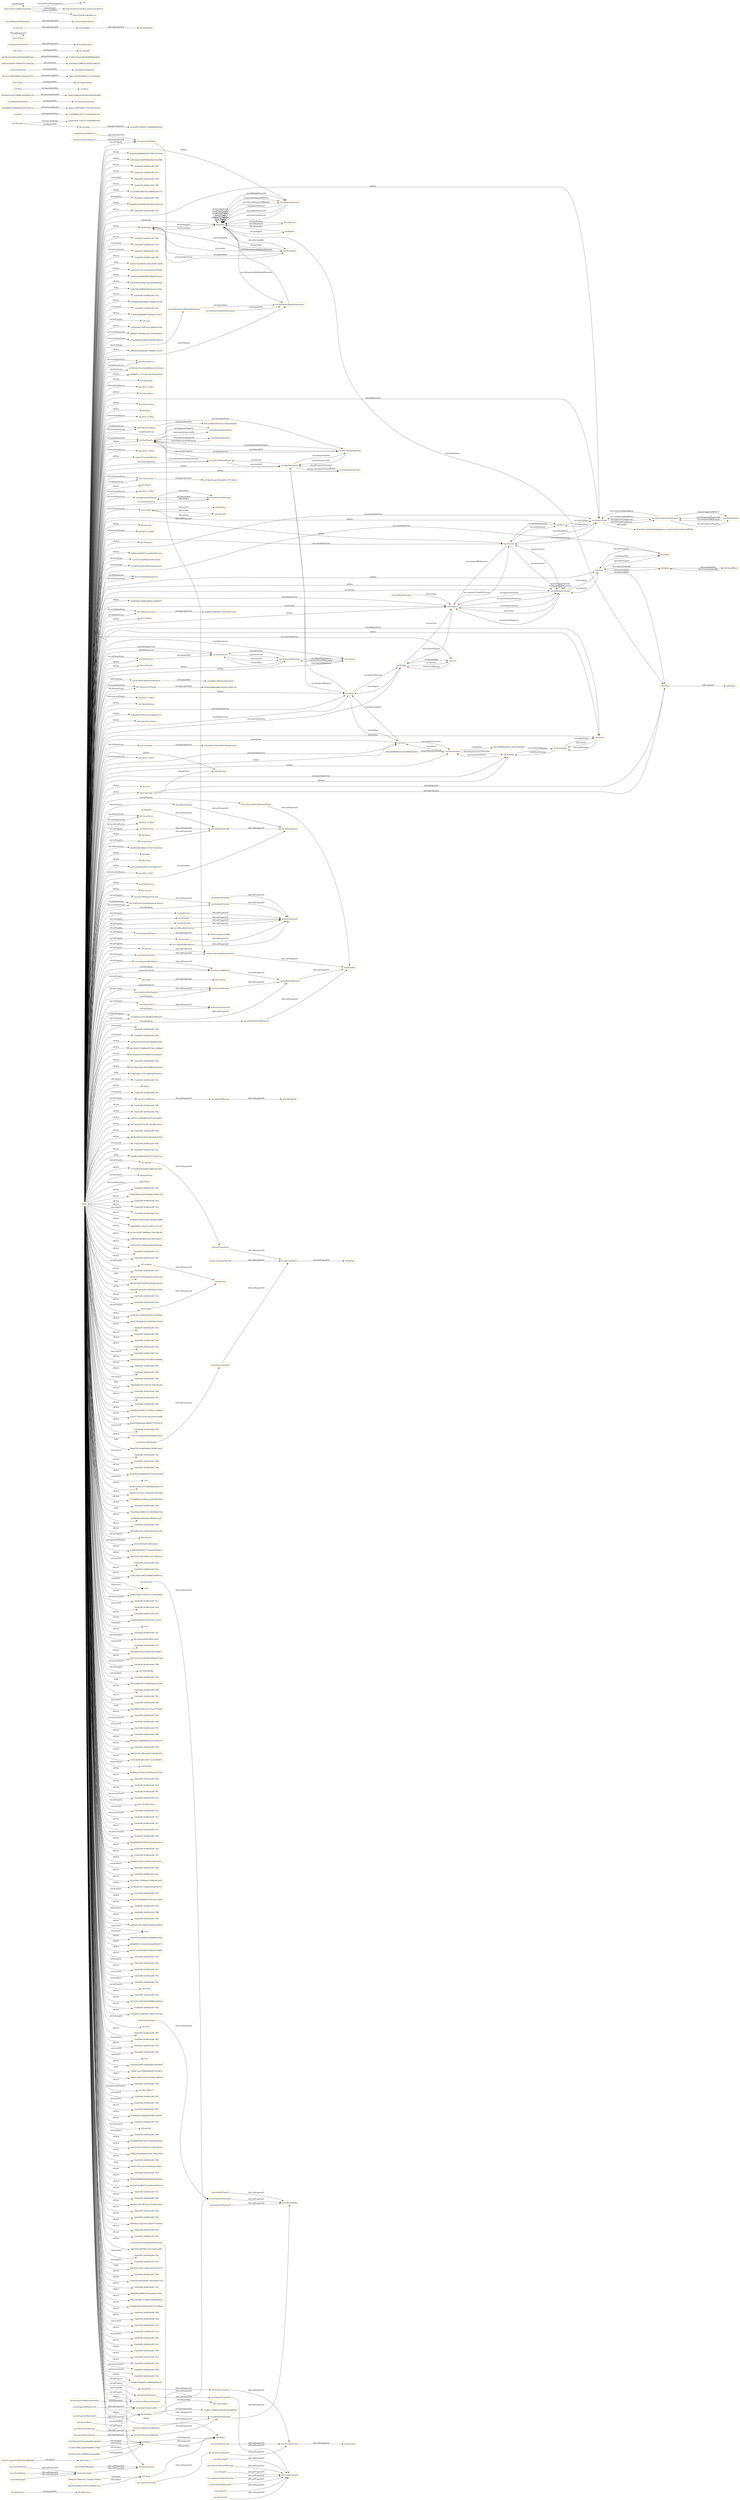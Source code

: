 digraph ar2dtool_diagram { 
rankdir=LR;
size="1501"
node [shape = rectangle, color="orange"]; "bhv:Dominance" "b06d04275005f0e3ebf71d766c804e3e" "c32b24b29ada186efa1402649c5a87e6" "ba6a428d47c7efe321418d5946fc6c91" "dul:Situation" "odrl:Action" "vae:Path" "3d865f934dc0b0e8b779f0940752545c" "e25575be9e5529cdec8ab9fb1a9edfc9" "vae:AntiSymmetricRelationStatement" "bhv:PersonalFocus" "vae:ReverseFunctionalRelationStatement" "61689681c11751c82c19ec807ad5d142" "bhv:Hedonism" "obo:NCIT_C75921" "bhv:Societal" "f35a68fbbb11db6d6a4d1401e291e12a" "bhv:Universalism" "vae:AwarenessSituation" "5ab933e4db6263544061404bc602d625" "vae:Value" "bhv:Stimulation" "odrl:Policy" "bhv:Achievement" "dul:Norm" "obo:NCIT_C75922" "vae:AlignmentSituation" "odrl:Operator" "vae:VaeProperty" "bhv:SelfTrascendence" "vae:Outcome" "vae:AsymmetricRelationStatement" "obo:NCIT_C75918" "71a885c7105b03334ba58e3e834b8330" "schema:ConceptualFrame" "vae:VaeEntity" "2df0d21bc7fb6a55e111d428e57494ed" "vae:MultiInputOutcome" "bhv:Conservation" "vae:AlignmentStatement" "bhv:Dependability" "00cc4c3746bf2568fd71e4a0262f077a" "dul:SocialObject" "bhv:Caring" "odrl:Asset" "bhv:Nature" "vae:Generalization" "obo:NCIT_C75919" "vae:Context" "vae:SymmetricRelationStatement" "vae:ActionOnState" "vae:VaeStatement" "acb5348e1c5f8ff7d220fedb3e46b74d" "bhv:Security" "obo:NCIT_C75924" "dul:Object" "b53bfed52a4541598d81cb5464d2cc24" "bhv:Tolerance" "vae:System" "06ff2fec8e066677cea4ef9ebfbd14c9" "bhv:Humility" "5827328f9fa8c6e81ec3bd7fc9680a02" "vae:FunctionalRelationStatement" "ee65b40969889e52a93549b4f60cf92d" "4860fbcc04d6fcfb2c54a018dc67c484" "odrl:Party" "vae:AntiTransitiveRelationStatement" "vae:Norm" "3ae1b00de734b5ef0081f5ba96e2ebe0" "bhv:GrowthAndAnxietyFree" "vae:User" "vae:Sequence" "2f2d85288e796f8c48dbdca35ff56d75" "vae:AgentStatement" "vae:VaeConditionedEntity" "bhv:Tradition" "dul:Event" "dul:Agent" "151a9d12ff9bc3cbe697b8885cb7fb86" "36bacac786706fd47357f554f1092342" "41579b1801ab147dcd45f127797395c5" "bhv:SelfEnhancement" "vae:Strategy" "9e4ecc0ef1f428394d1a74c4cd3b44ff" "3756942334eb5905faf5ff6db8e404fc" "vae:Agent" "bhv:Benevolence" "vae:FinalInputOutcome" "vae:VaeSituation" "bhv:Conformity" "vae:Action" "1cc46e96ffc3d3f7717295a8ebd015e5" "vae:TransitiveRelationStatement" "bhv:Resources" "dul:Collection" "f853f2a6698e06db2382a631345611fd" "vae:AwarenessStatement" "vae:IrreflexiveRelationStatement" "obo:NCIT_C75925" "vae:ValueDefinition" "bhv:OpennessToChange" "c32033c1aaa2d2010005345cd666c860" "2ef6efbf081f792a5aaaf5a6a85c327e" "vae:ActingAgent" "odrl:LogicalConstraint" "vae:ValueConcept" "vae:ValueProperty" "vae:ValueComparisonStatement" "vae:VaeStatementEntity" "vae:Criterion" "obo:NCIT_C75915" "bhv:Thought" "vae:Transition" "6494b1a9a281b19206a145c516af52fa" "vae:State" "dul:Entity" "bhv:Face" "vae:VaeConditioningEntity" "vae:VaePropertyStatement" "bhv:SocialFocus" "obo:NCIT_C75920" "odrl:Constraint" "vae:IntransitiveRelationStatement" "vae:OptimizedProperty" "dul:Theory" "dul:Region" "dul:Description" "2b16815fe0e56f8237474c5726a418cc" "bhv:Action" "vcvf:Value" "odrl:Rule" "bhv:Power" "d6288c3d4e3fb5a4c8228d3b00f7a00e" "vae:ImportanceRelation" "bhv:Personal" "86e35e432dfae33e597fa1d5f8467123" "vae:ReflexiveRelationStatement" "bb16d11cf45c32df88fd3a3ceeda69be" "2cc4cb2f5749a4221744dbd8dd363b2f" "f6512a580462f4325e32104cae844a9d" "ba247a58cd9cfc9f0c91e0784b41b571" "obo:NCIT_C75917" "vae:ArgumentStatement" "bhv:SelfDirection" "bhv:Concern" "vae:RelationStatement" "bhv:SelfProtectionAndAnxietyAvoidance" ; /*classes style*/
	"bhv:Action" -> "bhv:Thought" [ label = "owl:disjointWith" ];
	"vae:AsymmetricRelationStatement" -> "vae:SymmetricRelationStatement" [ label = "owl:disjointWith" ];
	"vae:proposesStatement" -> "dul:conceptualizes" [ label = "rdfs:subPropertyOf" ];
	"vae:previousInputOutcome" -> "dul:directlyFollows" [ label = "rdfs:subPropertyOf" ];
	"vae:nextInputOutcome" -> "dul:directlyPrecedes" [ label = "rdfs:subPropertyOf" ];
	"vae:VaeSituation" -> "vae:VaeStatement" [ label = "owl:disjointWith" ];
	"vae:hasTrace" -> "dul:isAgentInvolvedIn" [ label = "rdfs:subPropertyOf" ];
	"vae:comparisonHasInferior" -> "vae:hasSecondElement" [ label = "rdfs:subPropertyOf" ];
	"vae:Path" -> "1cc46e96ffc3d3f7717295a8ebd015e5" [ label = "owl:equivalentClass" ];
	"vae:isInputOf" -> "dul:isConstituentOf" [ label = "rdfs:subPropertyOf" ];
	"vae:isSymmetricallyRelatedElementIn" -> "vae:isRelatedElementIn" [ label = "rdfs:subPropertyOf" ];
	"dul:involvesAgent" -> "dul:hasParticipant" [ label = "rdfs:subPropertyOf" ];
	"terms:license" -> "terms:license" [ label = "rdfs:subPropertyOf" ];
	"dul:isAgentInvolvedIn" -> "dul:isParticipantIn" [ label = "rdfs:subPropertyOf" ];
	"bhv:SelfTrascendence" -> "f6512a580462f4325e32104cae844a9d" [ label = "owl:equivalentClass" ];
	"vae:describesVaeStatementEntity" -> "dul:describes" [ label = "rdfs:subPropertyOf" ];
	"dul:Event" -> "dul:Object" [ label = "owl:disjointWith" ];
	"vae:isPremiseOf" -> "dul:isConstituentOf" [ label = "rdfs:subPropertyOf" ];
	"vae:interpretationOn" -> "vae:describesVaeStatementEntity" [ label = "rdfs:subPropertyOf" ];
	"dul:Description" -> "dul:Situation" [ label = "owl:disjointWith" ];
	"odrl:Action" -> "odrl:Party" [ label = "owl:disjointWith" ];
	"vae:madeByAgent" -> "dul:involvesAgent" [ label = "rdfs:subPropertyOf" ];
	"dul:isPreconditionOf" -> "dul:directlyPrecedes" [ label = "rdfs:subPropertyOf" ];
	"vae:isOutcomeOf" -> "dul:isConstituentOf" [ label = "rdfs:subPropertyOf" ];
	"vae:isPresentInStatement" -> "dul:isDescribedBy" [ label = "rdfs:subPropertyOf" ];
	"vae:hasInput" -> "dul:hasConstituent" [ label = "rdfs:subPropertyOf" ];
	"bhv:Personal" -> "bhv:Societal" [ label = "owl:disjointWith" ];
	"bhv:Personal" -> "ba6a428d47c7efe321418d5946fc6c91" [ label = "owl:equivalentClass" ];
	"vae:hasUser" -> "vae:hasAgent" [ label = "rdfs:subPropertyOf" ];
	"vae:hasRelatedElement" -> "dul:describes" [ label = "rdfs:subPropertyOf" ];
	"vae:onState" -> "dul:hasPrecondition" [ label = "rdfs:subPropertyOf" ];
	"vae:hasActionOnState" -> "dul:hasConstituent" [ label = "rdfs:subPropertyOf" ];
	"dul:hasPrecondition" -> "dul:directlyFollows" [ label = "rdfs:subPropertyOf" ];
	"vae:hasPropertyOfSuperior" -> "vae:expressesProperty" [ label = "rdfs:subPropertyOf" ];
	"bhv:Conservation" -> "41579b1801ab147dcd45f127797395c5" [ label = "owl:equivalentClass" ];
	"bhv:Societal" -> "2cc4cb2f5749a4221744dbd8dd363b2f" [ label = "owl:equivalentClass" ];
	"vae:Transition" -> "3ae1b00de734b5ef0081f5ba96e2ebe0" [ label = "owl:equivalentClass" ];
	"vae:comparisonHasSuperior" -> "vae:hasFirstElement" [ label = "rdfs:subPropertyOf" ];
	"vae:hasOutcome" -> "dul:hasConstituent" [ label = "rdfs:subPropertyOf" ];
	"vae:isProposedByAgent" -> "dul:isConceptualizedBy" [ label = "rdfs:subPropertyOf" ];
	"bhv:Dominance" -> "bhv:Resources" [ label = "owl:disjointWith" ];
	"vae:isEntityOf" -> "vae:isPresentInStatement" [ label = "rdfs:subPropertyOf" ];
	"vae:MultiInputOutcome" -> "vae:Sequence" [ label = "rdfs:seeAlso" ];
	"vae:propertyExpressedAt" -> "vae:isPresentInStatement" [ label = "rdfs:subPropertyOf" ];
	"vae:hasState" -> "dul:isAgentInvolvedIn" [ label = "rdfs:subPropertyOf" ];
	"vae:AwarenessStatement" -> "vae:AlignmentStatement" [ label = "rdfs:seeAlso" ];
	"bhv:Caring" -> "bhv:Dependability" [ label = "owl:disjointWith" ];
	"vae:isAgentOfSystem" -> "dul:isMemberOf" [ label = "rdfs:subPropertyOf" ];
	"vae:ValueConcept" -> "http://www.ontologydesignpatterns.org/ont/values/valuecore#Value" [ label = "rdfs:seeAlso" ];
	"vae:isInputOutcomeOf" -> "dul:isConstituentOf" [ label = "rdfs:subPropertyOf" ];
	"vae:expressesProperty" -> "vae:describesVaeStatementEntity" [ label = "rdfs:subPropertyOf" ];
	"vae:hasAgent" -> "dul:hasMember" [ label = "rdfs:subPropertyOf" ];
	"vae:isFollowedByAgent" -> "dul:hasParticipant" [ label = "rdfs:subPropertyOf" ];
	"vae:hasRelationWithProperty" -> "schema:hasPerspective" [ label = "rdfs:subPropertyOf" ];
	"vae:perform" -> "dul:hasPostcondition" [ label = "rdfs:subPropertyOf" ];
	"vcvf:Value" -> "vae:Value" [ label = "owl:equivalentClass" ];
	"vae:isTraceOfSystem" -> "dul:involvesAgent" [ label = "rdfs:subPropertyOf" ];
	"vae:conditionsActionIn" -> "dul:isPreconditionOf" [ label = "rdfs:subPropertyOf" ];
	"vae:superiorInComparison" -> "vae:isFirstElementOfRelation" [ label = "rdfs:subPropertyOf" ];
	"vae:System" -> "vae:User" [ label = "owl:disjointWith" ];
	"vae:followsStrategy" -> "dul:isParticipantIn" [ label = "rdfs:subPropertyOf" ];
	"vae:hasPropertyOfInferior" -> "vae:expressesProperty" [ label = "rdfs:subPropertyOf" ];
	"vae:composedBySequence" -> "dul:hasConstituent" [ label = "rdfs:subPropertyOf" ];
	"vae:AlignmentSituation" -> "vae:AwarenessSituation" [ label = "owl:disjointWith" ];
	"https://w3id.org/def/vaeontology" -> "vae:" [ label = "vann:preferredNamespaceUri" ];
	"https://w3id.org/def/vaeontology" -> "https://creativecommons.org/licenses/by/4.0/" [ label = "terms:license" ];
	"https://w3id.org/def/vaeontology" -> "https://w3id.org/def/vaeontology" [ label = "owl:versionIRI" ];
	"https://w3id.org/def/vaeontology" -> "https://chowlk.linkeddata.es" [ label = "mod:createdWith" ];
	"vae:isActionOnStateOfStrategy" -> "dul:isConstituentOf" [ label = "rdfs:subPropertyOf" ];
	"vae:startsWithInputOutcome" -> "vae:hasInputOutcome" [ label = "rdfs:subPropertyOf" ];
	"vae:isOptimizationOfProperty" -> "dul:describes" [ label = "rdfs:subPropertyOf" ];
	"vae:propertyOptimizedAt" -> "dul:isDescribedBy" [ label = "rdfs:subPropertyOf" ];
	"bhv:Humility" -> "bhv:Universalism" [ label = "owl:disjointWith" ];
	"bhv:Humility" -> "71a885c7105b03334ba58e3e834b8330" [ label = "owl:equivalentClass" ];
	"vae:FinalInputOutcome" -> "vae:Sequence" [ label = "rdfs:seeAlso" ];
	"odrl:target" -> "odrl:relation" [ label = "rdfs:subPropertyOf" ];
	"bhv:SelfEnhancement" -> "4860fbcc04d6fcfb2c54a018dc67c484" [ label = "owl:equivalentClass" ];
	"dul:directlyPrecedes" -> "dul:precedes" [ label = "rdfs:subPropertyOf" ];
	"vae:makesAction" -> "dul:isAgentInvolvedIn" [ label = "rdfs:subPropertyOf" ];
	"vae:satisfiesProperty" -> "dul:isDescribedBy" [ label = "rdfs:subPropertyOf" ];
	"vae:hasSecondElement" -> "vae:hasRelatedElement" [ label = "rdfs:subPropertyOf" ];
	"vae:relationWith" -> "schema:perspectiveOn" [ label = "rdfs:subPropertyOf" ];
	"vae:isFirstElementOfRelation" -> "vae:isRelatedElementIn" [ label = "rdfs:subPropertyOf" ];
	"vae:measuredOnConditionedEntity" -> "dul:describes" [ label = "rdfs:subPropertyOf" ];
	"vae:Action" -> "vae:ActingAgent" [ label = "rdfs:seeAlso" ];
	"vae:hasFirstElement" -> "vae:hasRelatedElement" [ label = "rdfs:subPropertyOf" ];
	"vae:inferiorInComparison" -> "vae:isSecondElementOfRelation" [ label = "rdfs:subPropertyOf" ];
	"vae:VaeEntity" -> "vae:Context" [ label = "rdfs:seeAlso" ];
	"vae:isRelatedElementIn" -> "dul:isDescribedBy" [ label = "rdfs:subPropertyOf" ];
	"vae:isClaimOf" -> "dul:isConstituentOf" [ label = "rdfs:subPropertyOf" ];
	"vae:hasInputOutcome" -> "dul:hasConstituent" [ label = "rdfs:subPropertyOf" ];
	"vae:isPropertyOfSuperiorOf" -> "vae:propertyExpressedAt" [ label = "rdfs:subPropertyOf" ];
	"vae:isStateOfAgent" -> "dul:involvesAgent" [ label = "rdfs:subPropertyOf" ];
	"vae:Generalization" -> "vae:ImportanceRelation" [ label = "owl:disjointWith" ];
	"vae:IntransitiveRelationStatement" -> "vae:TransitiveRelationStatement" [ label = "owl:disjointWith" ];
	"vae:Context" -> "vae:VaeEntity" [ label = "rdfs:seeAlso" ];
	"NULL" -> "-10ad5e99:18c895e426f:-7fe6" [ label = "owl:unionOf" ];
	"NULL" -> "-10ad5e99:18c895e426f:-7fe0" [ label = "owl:unionOf" ];
	"NULL" -> "3e5f5ac2623195b2347fdfd0df5ea950" [ label = "rdf:first" ];
	"NULL" -> "49e7269d27434886cb7b7941c396fbe9" [ label = "rdf:first" ];
	"NULL" -> "f9126b4a0251633d380ef125d3bba9a7" [ label = "rdf:rest" ];
	"NULL" -> "-10ad5e99:18c895e426f:-7fa0" [ label = "rdf:rest" ];
	"NULL" -> "95b106eed3e9a766c89df8b3283d3cd3" [ label = "rdf:first" ];
	"NULL" -> "bhv:PersonalFocus" [ label = "owl:someValuesFrom" ];
	"NULL" -> "67a0f332f417a7ef7a8fb59a205456a4" [ label = ":head" ];
	"NULL" -> "bhv:Hedonism" [ label = "rdf:first" ];
	"NULL" -> "-10ad5e99:18c895e426f:-7fcc" [ label = "owl:unionOf" ];
	"NULL" -> "bhv:Conservation" [ label = "owl:allValuesFrom" ];
	"NULL" -> "61689681c11751c82c19ec807ad5d142" [ label = "rdf:first" ];
	"NULL" -> "rdf:nil" [ label = "rdf:rest" ];
	"NULL" -> "vae:VaeConditioningEntity" [ label = "owl:someValuesFrom" ];
	"NULL" -> "-10ad5e99:18c895e426f:-7ff0" [ label = "owl:unionOf" ];
	"NULL" -> "vae:isBasedOnCriterion" [ label = "owl:onProperty" ];
	"NULL" -> "-10ad5e99:18c895e426f:-7ffb" [ label = "rdf:rest" ];
	"NULL" -> "-10ad5e99:18c895e426f:-7f8a" [ label = "rdf:rest" ];
	"NULL" -> "vae:interpretationOn" [ label = "owl:onProperty" ];
	"NULL" -> "ad56331cca8f7dfa81bb071e613edf55" [ label = "rdf:first" ];
	"NULL" -> "d4770e2bfc857453f5c3ba3ff6c36514" [ label = "rdf:first" ];
	"NULL" -> "-10ad5e99:18c895e426f:-7fb2" [ label = "rdf:rest" ];
	"NULL" -> "a9834cb82f15120d31e9be3fe0e83053" [ label = "rdf:first" ];
	"NULL" -> "-10ad5e99:18c895e426f:-7fd6" [ label = "owl:unionOf" ];
	"NULL" -> "-10ad5e99:18c895e426f:-7fac" [ label = "rdf:rest" ];
	"NULL" -> "f14488cdad89bdd18d7f5c74afba7ecd" [ label = ":body" ];
	"NULL" -> "odrl:assignee" [ label = "owl:onProperty" ];
	"NULL" -> "3113fc8979a9384f9d1fd8f243f734b3" [ label = "rdf:first" ];
	"NULL" -> "vae:expressesProperty" [ label = "owl:onProperty" ];
	"NULL" -> "vae:VaeSituation" [ label = "owl:allValuesFrom" ];
	"NULL" -> "dul:hasSetting" [ label = "owl:onProperty" ];
	"NULL" -> "bhv:SelfTrascendence" [ label = "owl:someValuesFrom" ];
	"NULL" -> "owl:real" [ label = "owl:someValuesFrom" ];
	"NULL" -> "-10ad5e99:18c895e426f:-7fd3" [ label = "rdf:rest" ];
	"NULL" -> "50cdb539dee2bd7624dddb13466d1733" [ label = "rdf:rest" ];
	"NULL" -> "-10ad5e99:18c895e426f:-7fcd" [ label = "rdf:rest" ];
	"NULL" -> "-10ad5e99:18c895e426f:-7fc0" [ label = "rdf:rest" ];
	"NULL" -> "-10ad5e99:18c895e426f:-7fea" [ label = "owl:unionOf" ];
	"NULL" -> "293fb481033d52a348c7bdcbdce3b88b" [ label = "rdf:rest" ];
	"NULL" -> "ee6d005f6c219a05c2cdabc613e7c4fe" [ label = "rdf:first" ];
	"NULL" -> "odrl:LogicalConstraint" [ label = "rdf:first" ];
	"NULL" -> "0a74acc41f257d988b4a172b67f0cc68" [ label = "rdf:first" ];
	"NULL" -> "1e66839e58838fe66391c483126acf1c" [ label = "rdf:rest" ];
	"NULL" -> "af591dcf2917ab8bcf9a592683b03a4d" [ label = "rdf:rest" ];
	"NULL" -> "-10ad5e99:18c895e426f:-7fa3" [ label = "rdf:rest" ];
	"NULL" -> "-10ad5e99:18c895e426f:-7f9c" [ label = "rdf:rest" ];
	"NULL" -> "vae:onEntity" [ label = "owl:onProperty" ];
	"NULL" -> "-10ad5e99:18c895e426f:-7fe1" [ label = "rdf:rest" ];
	"NULL" -> "vae:VaeConditioningEntity" [ label = "owl:allValuesFrom" ];
	"NULL" -> "c4e66a54101754528ab047e1381a20ae" [ label = ":body" ];
	"NULL" -> "99fa2923a607505f655ed5a9a2381576" [ label = ":body" ];
	"NULL" -> "6eb936fd3c0cba8537da09ddcc473902" [ label = "rdf:rest" ];
	"NULL" -> "vae:comparisonHasInferior" [ label = "owl:onProperty" ];
	"NULL" -> "-10ad5e99:18c895e426f:-7fc4" [ label = "rdf:rest" ];
	"NULL" -> "ba247a58cd9cfc9f0c91e0784b41b571" [ label = "rdf:first" ];
	"NULL" -> "-10ad5e99:18c895e426f:-7fbe" [ label = "rdf:rest" ];
	"NULL" -> "vae:isUserOfSystem" [ label = "owl:onProperty" ];
	"NULL" -> "2ea0bc2bc18c83b1bf783911281b8da1" [ label = "rdf:first" ];
	"NULL" -> "ac91d3593b6e8ed2143682006a1f8a48" [ label = "rdf:first" ];
	"NULL" -> "vae:FunctionalRelationStatement" [ label = ":classPredicate" ];
	"NULL" -> "vae:ActionOnState" [ label = "rdf:first" ];
	"NULL" -> "vae:VaeStatement" [ label = "owl:someValuesFrom" ];
	"NULL" -> "vae:Criterion" [ label = "owl:allValuesFrom" ];
	"NULL" -> "-10ad5e99:18c895e426f:-7fe5" [ label = "rdf:rest" ];
	"NULL" -> "vae:SymmetricRelationStatement" [ label = ":classPredicate" ];
	"NULL" -> "-10ad5e99:18c895e426f:-7f8d" [ label = "rdf:rest" ];
	"NULL" -> "vae:hasFirstElement" [ label = "owl:onProperty" ];
	"NULL" -> "-10ad5e99:18c895e426f:-7fdf" [ label = "rdf:rest" ];
	"NULL" -> "bhv:GrowthAndAnxietyFree" [ label = "owl:someValuesFrom" ];
	"NULL" -> "vae:Strategy" [ label = "owl:someValuesFrom" ];
	"NULL" -> "obo:NCIT_C75922" [ label = "owl:annotatedSource" ];
	"NULL" -> "-10ad5e99:18c895e426f:-7fb5" [ label = "rdf:rest" ];
	"NULL" -> "-10ad5e99:18c895e426f:-7fe2" [ label = "owl:unionOf" ];
	"NULL" -> "vae:Action" [ label = "rdf:first" ];
	"NULL" -> "vae:hasOutcome" [ label = "owl:onProperty" ];
	"NULL" -> "194bf52e543a9e2e70a3885e5e08d8fa" [ label = "rdf:rest" ];
	"NULL" -> "-10ad5e99:18c895e426f:-7ff3" [ label = "rdf:rest" ];
	"NULL" -> "obo:NCIT_C75920" [ label = "owl:annotatedSource" ];
	"NULL" -> "-10ad5e99:18c895e426f:-7f84" [ label = "rdf:rest" ];
	"NULL" -> "-10ad5e99:18c895e426f:-7fbb" [ label = "owl:unionOf" ];
	"NULL" -> "749b2684fa4257156c1612b00196cfda" [ label = ":body" ];
	"NULL" -> "vae:AwarenessStatement" [ label = "owl:someValuesFrom" ];
	"NULL" -> "-10ad5e99:18c895e426f:-7fa6" [ label = "rdf:rest" ];
	"NULL" -> "-10ad5e99:18c895e426f:-7ff7" [ label = "rdf:rest" ];
	"NULL" -> "-10ad5e99:18c895e426f:-7f9f" [ label = "rdf:rest" ];
	"NULL" -> "vae:hasSecondElement" [ label = "owl:onProperty" ];
	"NULL" -> "vae:startsWithInputOutcome" [ label = "owl:onProperty" ];
	"NULL" -> "c036d9dc6eb5d637e73950e1e1d26258" [ label = "rdf:first" ];
	"NULL" -> "3d1c81737fb1523443deca093e504f8b" [ label = "rdf:rest" ];
	"NULL" -> "8622e5af8cbbafa43d86007756329219" [ label = "rdf:first" ];
	"NULL" -> "odrl:Operator" [ label = "rdf:first" ];
	"NULL" -> "-10ad5e99:18c895e426f:-7ff6" [ label = "owl:unionOf" ];
	"NULL" -> "573b772512a80d3df79f5990fa3324cd" [ label = "rdf:first" ];
	"NULL" -> "vae:Agent" [ label = "owl:someValuesFrom" ];
	"NULL" -> "vae:isStartOfSequence" [ label = "owl:onProperty" ];
	"NULL" -> "bhv:Tradition" [ label = "rdf:first" ];
	"NULL" -> "vae:hasInput" [ label = "owl:onProperty" ];
	"NULL" -> "980af7287a3c693446fee7690f07eda5" [ label = ":head" ];
	"NULL" -> "-10ad5e99:18c895e426f:-7fec" [ label = "owl:unionOf" ];
	"NULL" -> "-10ad5e99:18c895e426f:-7fb8" [ label = "rdf:rest" ];
	"NULL" -> "vae:Sequence" [ label = "owl:onClass" ];
	"NULL" -> "-10ad5e99:18c895e426f:-7fdb" [ label = "rdf:rest" ];
	"NULL" -> "2ef6efbf081f792a5aaaf5a6a85c327e" [ label = "rdf:first" ];
	"NULL" -> "ab7628eb73b490bd5457234e19c82a88" [ label = "rdf:first" ];
	"NULL" -> "vae:c" [ label = ":argument2" ];
	"NULL" -> "f920b35a264c12b734690e6c40b5a756" [ label = "rdf:first" ];
	"NULL" -> "vae:VaeConditionedEntity" [ label = "owl:someValuesFrom" ];
	"NULL" -> "56e0d57ed72221c140ede5e47691438a" [ label = "rdf:first" ];
	"NULL" -> "277b0986623514692ac2add1895d3043" [ label = "rdf:rest" ];
	"NULL" -> "-10ad5e99:18c895e426f:-7fd9" [ label = "rdf:rest" ];
	"NULL" -> "bhv:SelfEnhancement" [ label = "owl:someValuesFrom" ];
	"NULL" -> "778ed504b169f8b7317ef50308b4074b" [ label = ":body" ];
	"NULL" -> "835f9d5f6cab9fcfdbbc39fedba2eb2f" [ label = "rdf:rest" ];
	"NULL" -> "bhv:GrowthAndAnxietyFree" [ label = "owl:allValuesFrom" ];
	"NULL" -> "vae:Outcome" [ label = "owl:someValuesFrom" ];
	"NULL" -> "bhv:SelfDirection" [ label = "rdf:first" ];
	"NULL" -> "vae:hasInputOutcome" [ label = "owl:onProperty" ];
	"NULL" -> "dul:Theory" [ label = "rdf:first" ];
	"NULL" -> "-10ad5e99:18c895e426f:-7fa9" [ label = "rdf:rest" ];
	"NULL" -> "dul:Event" [ label = "rdf:first" ];
	"NULL" -> "vae:ArgumentStatement" [ label = "rdf:first" ];
	"NULL" -> "d5af32f81355e144fe8358c6353a2c92" [ label = "rdf:rest" ];
	"NULL" -> "bhv:attitude" [ label = "owl:onProperty" ];
	"NULL" -> "vae:Norm" [ label = "rdf:first" ];
	"NULL" -> "schema:perspectiveOn" [ label = "owl:onProperty" ];
	"NULL" -> "oboInOwl:hasExactSynonym" [ label = "owl:annotatedProperty" ];
	"NULL" -> "4c8892b4f634f93177a024244839abc2" [ label = "rdf:rest" ];
	"NULL" -> "af6047c6513b67ddb01fca477064ad16" [ label = "rdf:first" ];
	"NULL" -> "vae:VaeProperty" [ label = "rdf:first" ];
	"NULL" -> "-10ad5e99:18c895e426f:-7fd4" [ label = "owl:unionOf" ];
	"NULL" -> "-10ad5e99:18c895e426f:-7faa" [ label = "rdf:rest" ];
	"NULL" -> "2456cc9d0d1a902f19d66bf189fd915e" [ label = "rdf:rest" ];
	"NULL" -> "vae:hasSymmetricallyRelatedElement" [ label = "owl:onProperty" ];
	"NULL" -> "vae:AntiTransitiveRelationStatement" [ label = ":classPredicate" ];
	"NULL" -> "vae:b" [ label = ":argument2" ];
	"NULL" -> "52f8f5254dd7a3302670ccca383bb6b2" [ label = "rdf:rest" ];
	"NULL" -> "obo:NCIT_C75924" [ label = "owl:annotatedSource" ];
	"NULL" -> "-10ad5e99:18c895e426f:-7fc2" [ label = "owl:intersectionOf" ];
	"NULL" -> "-10ad5e99:18c895e426f:-7fe8" [ label = "owl:unionOf" ];
	"NULL" -> "-10ad5e99:18c895e426f:-7fcb" [ label = "rdf:rest" ];
	"NULL" -> "f5a090edf6affc6c1087f52d1e732ea1" [ label = "rdf:rest" ];
	"NULL" -> "vae:t" [ label = ":argument1" ];
	"NULL" -> "-10ad5e99:18c895e426f:-7fa1" [ label = "rdf:rest" ];
	"NULL" -> "bhv:opposingValueMotivation" [ label = "owl:onProperty" ];
	"NULL" -> "bhv:Humility" [ label = "rdf:first" ];
	"NULL" -> "-10ad5e99:18c895e426f:-7fc7" [ label = "owl:unionOf" ];
	"NULL" -> "fb3ea6d5d7a631b6380c2bf5cbbf4fc7" [ label = "rdf:rest" ];
	"NULL" -> "6307d7c9a37d109a4447842faa7b7a99" [ label = "rdf:rest" ];
	"NULL" -> "-10ad5e99:18c895e426f:-7fb6" [ label = "owl:intersectionOf" ];
	"NULL" -> "dul:isSatisfiedBy" [ label = "owl:onProperty" ];
	"NULL" -> "-10ad5e99:18c895e426f:-7f9a" [ label = "owl:members" ];
	"NULL" -> "37f5cc098d7fd11b4d665b4eaee2c906" [ label = ":body" ];
	"NULL" -> "-10ad5e99:18c895e426f:-7f98" [ label = "rdf:rest" ];
	"NULL" -> "vae:hasFirstElement" [ label = ":propertyPredicate" ];
	"NULL" -> "-10ad5e99:18c895e426f:-7fbc" [ label = "rdf:rest" ];
	"NULL" -> "-10ad5e99:18c895e426f:-7ff8" [ label = "owl:unionOf" ];
	"NULL" -> "63eefd94fcb3e83ecb1721ec0774243f" [ label = ":head" ];
	"NULL" -> "2f2d85288e796f8c48dbdca35ff56d75" [ label = "rdf:first" ];
	"NULL" -> "-10ad5e99:18c895e426f:-7f91" [ label = "rdf:rest" ];
	"NULL" -> "vae:State" [ label = "owl:onClass" ];
	"NULL" -> "-10ad5e99:18c895e426f:-7fd0" [ label = "owl:intersectionOf" ];
	"NULL" -> "-10ad5e99:18c895e426f:-7ff2" [ label = "owl:unionOf" ];
	"NULL" -> "-10ad5e99:18c895e426f:-7f8b" [ label = "rdf:rest" ];
	"NULL" -> "a605ebe23388d6d9d0aca3c4c03627e7" [ label = "rdf:first" ];
	"NULL" -> "-10ad5e99:18c895e426f:-7fdd" [ label = "rdf:rest" ];
	"NULL" -> "af662b5322c7ffeec80457e50cdbd030" [ label = "rdf:first" ];
	"NULL" -> "bhv:OpennessToChange" [ label = "owl:allValuesFrom" ];
	"NULL" -> "276212faf02a63cc292712c33ed4d47d" [ label = "rdf:rest" ];
	"NULL" -> "owl:Nothing" [ label = ":classPredicate" ];
	"NULL" -> "9ce8f3caa1674d123c3655ea4274552d" [ label = "rdf:first" ];
	"NULL" -> "-10ad5e99:18c895e426f:-7f89" [ label = "rdf:rest" ];
	"NULL" -> "-10ad5e99:18c895e426f:-7fad" [ label = "rdf:rest" ];
	"NULL" -> "vae:VaeSituation" [ label = "rdf:first" ];
	"NULL" -> "-10ad5e99:18c895e426f:-7ff1" [ label = "rdf:rest" ];
	"NULL" -> "-10ad5e99:18c895e426f:-7fca" [ label = "owl:intersectionOf" ];
	"NULL" -> "bhv:valueMotivation" [ label = "owl:onProperty" ];
	"NULL" -> "vae:relationWith" [ label = "owl:onProperty" ];
	"NULL" -> "-10ad5e99:18c895e426f:-7fdc" [ label = "owl:unionOf" ];
	"NULL" -> "-10ad5e99:18c895e426f:-7fc5" [ label = "owl:intersectionOf" ];
	"NULL" -> "-10ad5e99:18c895e426f:-7fc1" [ label = "rdf:rest" ];
	"NULL" -> "bhv:Stimulation" [ label = "rdf:first" ];
	"NULL" -> "-10ad5e99:18c895e426f:-7fce" [ label = "rdf:rest" ];
	"NULL" -> "vae:hasSecondElement" [ label = ":propertyPredicate" ];
	"NULL" -> "vae:ReverseFunctionalRelationStatement" [ label = ":classPredicate" ];
	"NULL" -> "-10ad5e99:18c895e426f:-7fbf" [ label = "owl:intersectionOf" ];
	"NULL" -> "265a066d50cb769274f716e3bac05e7a" [ label = "rdf:rest" ];
	"NULL" -> "-10ad5e99:18c895e426f:-7fa4" [ label = "rdf:rest" ];
	"NULL" -> "-10ad5e99:18c895e426f:-7ff5" [ label = "rdf:rest" ];
	"NULL" -> "8efdff64e707bc4e509f214386c32931" [ label = "rdf:first" ];
	"NULL" -> "odrl:Constraint" [ label = "rdf:first" ];
	"NULL" -> "-10ad5e99:18c895e426f:-7fab" [ label = "owl:members" ];
	"NULL" -> "vae:Action" [ label = "owl:onClass" ];
	"NULL" -> "-10ad5e99:18c895e426f:-7fef" [ label = "rdf:rest" ];
	"NULL" -> "odrl:target" [ label = "owl:onProperty" ];
	"NULL" -> "9051d76fc73d58fabcfa79db2db7a455" [ label = "rdf:rest" ];
	"NULL" -> "vae:AntiSymmetricRelationStatement" [ label = ":classPredicate" ];
	"NULL" -> "vae:Transition" [ label = "owl:allValuesFrom" ];
	"NULL" -> "e5f7ffe44e39c11b664e6ce9a67ba707" [ label = "rdf:first" ];
	"NULL" -> "-10ad5e99:18c895e426f:-7f93" [ label = "owl:members" ];
	"NULL" -> "da2b5a1935fedd0e637e915e4c13466c" [ label = "rdf:first" ];
	"NULL" -> "vae:TransitiveRelationStatement" [ label = ":classPredicate" ];
	"NULL" -> "vae:makesAction" [ label = "owl:onProperty" ];
	"NULL" -> "-10ad5e99:18c895e426f:-7f94" [ label = "rdf:rest" ];
	"NULL" -> "-10ad5e99:18c895e426f:-7f88" [ label = "owl:members" ];
	"NULL" -> "dul:Object" [ label = "owl:someValuesFrom" ];
	"NULL" -> "-10ad5e99:18c895e426f:-7f8e" [ label = "rdf:rest" ];
	"NULL" -> "vae:onState" [ label = "owl:onProperty" ];
	"NULL" -> "dul:isParticipantIn" [ label = "owl:onProperty" ];
	"NULL" -> "vae:VaeProperty" [ label = "owl:someValuesFrom" ];
	"NULL" -> "bhv:SelfProtectionAndAnxietyAvoidance" [ label = "owl:someValuesFrom" ];
	"NULL" -> "vae:Agent" [ label = "owl:allValuesFrom" ];
	"NULL" -> "ca866c91e23c748de433e93c6244fb2b" [ label = "rdf:first" ];
	"NULL" -> "vae:a" [ label = ":argument1" ];
	"NULL" -> "b0e0b7b7b23d4ddf143900f5fa318e9f" [ label = "rdf:rest" ];
	"NULL" -> "obo:NCIT_C75921" [ label = "owl:annotatedSource" ];
	"NULL" -> "489fa6f476c7ec6e9222cba639b50670" [ label = "rdf:first" ];
	"NULL" -> "0b9577cb278920850729da0d7fc0d687" [ label = "rdf:first" ];
	"NULL" -> "-10ad5e99:18c895e426f:-7fd7" [ label = "rdf:rest" ];
	"NULL" -> "-10ad5e99:18c895e426f:-7f8c" [ label = "owl:members" ];
	"NULL" -> "dul:Situation" [ label = "rdf:first" ];
	"NULL" -> "bhv:SelfEnhancement" [ label = "owl:allValuesFrom" ];
	"NULL" -> "dul:Description" [ label = "owl:someValuesFrom" ];
	"NULL" -> "-10ad5e99:18c895e426f:-7fa7" [ label = "rdf:rest" ];
	"NULL" -> "bhv:Conservation" [ label = "owl:someValuesFrom" ];
	"NULL" -> "-10ad5e99:18c895e426f:-7ff4" [ label = "owl:unionOf" ];
	"NULL" -> "bhv:PersonalFocus" [ label = "owl:allValuesFrom" ];
	"NULL" -> "-10ad5e99:18c895e426f:-7faf" [ label = "owl:members" ];
	"NULL" -> "schema:ConceptualFrame" [ label = "rdf:first" ];
	"NULL" -> "vae:Strategy" [ label = "rdf:first" ];
	"NULL" -> "vae:Outcome" [ label = "rdf:first" ];
	"NULL" -> "odrl:action" [ label = "owl:onProperty" ];
	"NULL" -> "-10ad5e99:18c895e426f:-7fc8" [ label = "rdf:rest" ];
	"NULL" -> "bd11a3de1e593cfade08498da149de4d" [ label = "rdf:rest" ];
	"NULL" -> "-10ad5e99:18c895e426f:-7feb" [ label = "rdf:rest" ];
	"NULL" -> "vae:isProposedByAgent" [ label = "owl:onProperty" ];
	"NULL" -> "e744483d75ce682f9211685c7e33706c" [ label = "rdf:first" ];
	"NULL" -> "bhv:focus" [ label = "owl:onProperty" ];
	"NULL" -> "-10ad5e99:18c895e426f:-7f97" [ label = "rdf:rest" ];
	"NULL" -> "-10ad5e99:18c895e426f:-7f85" [ label = "owl:members" ];
	"NULL" -> "-10ad5e99:18c895e426f:-7fe9" [ label = "rdf:rest" ];
	"NULL" -> "-10ad5e99:18c895e426f:-7fde" [ label = "owl:unionOf" ];
	"NULL" -> "obo:NCIT_C75918" [ label = "owl:annotatedSource" ];
	"NULL" -> "vae:MultiInputOutcome" [ label = "rdf:first" ];
	"NULL" -> "vae:r" [ label = ":argument1" ];
	"NULL" -> "ecc834495ad9b7a994ddd607e00196d7" [ label = "rdf:rest" ];
	"NULL" -> "bhv:SelfProtectionAndAnxietyAvoidance" [ label = "owl:allValuesFrom" ];
	"NULL" -> "vae:ValueDefinition" [ label = "rdf:first" ];
	"NULL" -> "718dd17aab73f9805f9bf2872f22087a" [ label = ":head" ];
	"NULL" -> "33bbe0136670ca5c0cc579455cd8f708" [ label = "rdf:first" ];
	"NULL" -> "bhv:Security" [ label = "rdf:first" ];
	"NULL" -> "vae:AgentStatement" [ label = "rdf:first" ];
	"NULL" -> "-10ad5e99:18c895e426f:-7fba" [ label = "rdf:rest" ];
	"NULL" -> "vae:propertyExpressedAt" [ label = "owl:onProperty" ];
	"NULL" -> "vae:AlignmentStatement" [ label = "owl:someValuesFrom" ];
	"NULL" -> "bhv:OpennessToChange" [ label = "owl:someValuesFrom" ];
	"NULL" -> "obo:IAO_0000115" [ label = "owl:annotatedProperty" ];
	"NULL" -> "dul:hasParticipant" [ label = "owl:onProperty" ];
	"NULL" -> "odrl:assigner" [ label = "owl:onProperty" ];
	"NULL" -> "-10ad5e99:18c895e426f:-7ffc" [ label = "owl:unionOf" ];
	"NULL" -> "-10ad5e99:18c895e426f:-7fa8" [ label = "owl:members" ];
	"NULL" -> "bhv:SocialFocus" [ label = "owl:someValuesFrom" ];
	"NULL" -> "-10ad5e99:18c895e426f:-7fb1" [ label = "rdf:rest" ];
	"NULL" -> "87329ef423ea9bbf083f79ff27da59fd" [ label = "rdf:first" ];
	"NULL" -> "-10ad5e99:18c895e426f:-7f87" [ label = "rdf:rest" ];
	"NULL" -> "dul:satisfies" [ label = "owl:onProperty" ];
	"NULL" -> "vae:VaePropertyStatement" [ label = "owl:allValuesFrom" ];
	"NULL" -> "vae:a" [ label = ":argument2" ];
	"NULL" -> "odrl:Rule" [ label = "rdf:first" ];
	"NULL" -> "-10ad5e99:18c895e426f:-7f9d" [ label = "owl:members" ];
	"NULL" -> "obo:NCIT_C75925" [ label = "owl:annotatedSource" ];
	"NULL" -> "456b8960309d7df53741855f4f3864b7" [ label = "rdf:first" ];
	"NULL" -> "bhv:SocialFocus" [ label = "owl:allValuesFrom" ];
	"NULL" -> "vae:ValueConcept" [ label = "owl:someValuesFrom" ];
	"NULL" -> "vae:hasPremise" [ label = "owl:onProperty" ];
	"NULL" -> "bhv:Tolerance" [ label = "rdf:first" ];
	"NULL" -> "d1b21b3d7ebc99cfe491174fa7fdf122" [ label = "rdf:first" ];
	"NULL" -> "255f8a395c844db8197b817564547b3f" [ label = "rdf:first" ];
	"NULL" -> "vae:State" [ label = "owl:someValuesFrom" ];
	"NULL" -> "c32b24b29ada186efa1402649c5a87e6" [ label = "owl:someValuesFrom" ];
	"NULL" -> "-10ad5e99:18c895e426f:-7f9b" [ label = "rdf:rest" ];
	"NULL" -> "bhv:Power" [ label = "rdf:first" ];
	"NULL" -> "b9ea5195f1ea674c8edd5fa8acc0fda1" [ label = ":head" ];
	"NULL" -> "-10ad5e99:18c895e426f:-7fed" [ label = "rdf:rest" ];
	"NULL" -> "bhv:Nature" [ label = "rdf:first" ];
	"NULL" -> "vae:b" [ label = ":argument1" ];
	"NULL" -> "385e5fe09666400dd9498ae49e5f650a" [ label = "rdf:first" ];
	"NULL" -> "e614dd542ddfb8754439910b480f41d4" [ label = "rdf:first" ];
	"NULL" -> "-10ad5e99:18c895e426f:-7fc3" [ label = "rdf:rest" ];
	"NULL" -> "-10ad5e99:18c895e426f:-7f99" [ label = "rdf:rest" ];
	"NULL" -> "8bbe6f3c1b57d975eac1055264c93ac0" [ label = "rdf:first" ];
	"NULL" -> "-10ad5e99:18c895e426f:-7fb0" [ label = "rdf:rest" ];
	"NULL" -> "-10ad5e99:18c895e426f:-7fbd" [ label = "rdf:rest" ];
	"NULL" -> "4385dedc13aad7af27e8add77750440a" [ label = "rdf:first" ];
	"NULL" -> "vae:Action" [ label = "owl:allValuesFrom" ];
	"NULL" -> "vae:Agent" [ label = "rdf:first" ];
	"NULL" -> "-10ad5e99:18c895e426f:-7f92" [ label = "rdf:rest" ];
	"NULL" -> "vae:followsStrategy" [ label = "owl:onProperty" ];
	"NULL" -> "-10ad5e99:18c895e426f:-7fd1" [ label = "rdf:rest" ];
	"NULL" -> "vae:Sequence" [ label = "rdf:first" ];
	"NULL" -> "bhv:Achievement" [ label = "rdf:first" ];
	"NULL" -> "vae:VaeStatementEntity" [ label = "rdf:first" ];
	"NULL" -> "c6bf397ba34870f4eca07a2a07eec403" [ label = "rdf:first" ];
	"NULL" -> "bhv:Conformity" [ label = "rdf:first" ];
	"NULL" -> "-10ad5e99:18c895e426f:-7fda" [ label = "owl:unionOf" ];
	"NULL" -> "-10ad5e99:18c895e426f:-7fa2" [ label = "owl:members" ];
	"NULL" -> "vae:perform" [ label = "owl:onProperty" ];
	"NULL" -> "vae:RelationStatement" [ label = "rdf:first" ];
	"NULL" -> "6d579c9124dc1ac046cbcf221b551675" [ label = ":head" ];
	"NULL" -> "bhv:SelfTrascendence" [ label = "owl:allValuesFrom" ];
	"NULL" -> "2b16815fe0e56f8237474c5726a418cc" [ label = "owl:allValuesFrom" ];
	"NULL" -> "-10ad5e99:18c895e426f:-7fb4" [ label = "rdf:rest" ];
	"NULL" -> "75891047d26534f9d213005d309511bd" [ label = "rdf:first" ];
	"NULL" -> "-10ad5e99:18c895e426f:-7fae" [ label = "rdf:rest" ];
	"NULL" -> "34f9508defd8f8d19f24aa428aa19091" [ label = "rdf:first" ];
	"NULL" -> "obo:NCIT_C75919" [ label = "owl:annotatedSource" ];
	"NULL" -> "80247e824fe13c16b40c458afab0f92d" [ label = "rdf:rest" ];
	"NULL" -> "97d8687604eb24b5d7a635c97e038ae2" [ label = "rdf:rest" ];
	"NULL" -> "odrl:Party" [ label = "rdf:first" ];
	"NULL" -> "-10ad5e99:18c895e426f:-7f83" [ label = "rdf:rest" ];
	"NULL" -> "-10ad5e99:18c895e426f:-7fd5" [ label = "rdf:rest" ];
	"NULL" -> "obo:NCIT_C75917" [ label = "owl:annotatedSource" ];
	"NULL" -> "-10ad5e99:18c895e426f:-7fe4" [ label = "owl:unionOf" ];
	"NULL" -> "-10ad5e99:18c895e426f:-7fcf" [ label = "rdf:rest" ];
	"NULL" -> "dul:Entity" [ label = "owl:onClass" ];
	"NULL" -> "-10ad5e99:18c895e426f:-7f96" [ label = "owl:members" ];
	"NULL" -> "-10ad5e99:18c895e426f:-7fa5" [ label = "rdf:rest" ];
	"NULL" -> "odrl:Policy" [ label = "rdf:first" ];
	"NULL" -> "-10ad5e99:18c895e426f:-7f9e" [ label = "rdf:rest" ];
	"NULL" -> "06ff2fec8e066677cea4ef9ebfbd14c9" [ label = "rdf:first" ];
	"NULL" -> "-10ad5e99:18c895e426f:-7fe3" [ label = "rdf:rest" ];
	"NULL" -> "vae:Context" [ label = "owl:someValuesFrom" ];
	"NULL" -> "vae:hasTrace" [ label = "owl:onProperty" ];
	"NULL" -> "-10ad5e99:18c895e426f:-7fc6" [ label = "rdf:rest" ];
	"NULL" -> "-10ad5e99:18c895e426f:-7fb9" [ label = "owl:intersectionOf" ];
	"NULL" -> "-10ad5e99:18c895e426f:-7fd2" [ label = "owl:intersectionOf" ];
	"NULL" -> "4a089f1d5bf26651e5f0898a809cfcf5" [ label = "rdf:rest" ];
	"NULL" -> "342bd6e2db96840ae37a7961710c9e9a" [ label = "rdf:rest" ];
	"NULL" -> "vae:MultiInputOutcome" [ label = "owl:onClass" ];
	"NULL" -> "c061dcdaec0c6b956b8cb9a034a0298b" [ label = "rdf:first" ];
	"NULL" -> "-10ad5e99:18c895e426f:-7f95" [ label = "rdf:rest" ];
	"NULL" -> "vae:ValueConcept" [ label = "rdf:first" ];
	"NULL" -> "-10ad5e99:18c895e426f:-7fe7" [ label = "rdf:rest" ];
	"NULL" -> "-10ad5e99:18c895e426f:-7fd8" [ label = "owl:unionOf" ];
	"NULL" -> "-10ad5e99:18c895e426f:-7f8f" [ label = "rdf:rest" ];
	"NULL" -> "vae:Sequence" [ label = "owl:allValuesFrom" ];
	"NULL" -> "c11a03fb00300074dc78868f2c95577e" [ label = "rdf:first" ];
	"NULL" -> "-10ad5e99:18c895e426f:-7f90" [ label = "owl:members" ];
	"NULL" -> "dd848574d16b99fa7934060e34e62c78" [ label = "rdf:first" ];
	"NULL" -> "vae:composedBySequence" [ label = "owl:onProperty" ];
	"NULL" -> "vae:hasSymmetricallyRelatedElement" [ label = ":propertyPredicate" ];
	"NULL" -> "-10ad5e99:18c895e426f:-7fb7" [ label = "rdf:rest" ];
	"NULL" -> "vae:Criterion" [ label = "rdf:first" ];
	"NULL" -> "vae:hasClaim" [ label = "owl:onProperty" ];
	"NULL" -> "obo:NCIT_C75915" [ label = "owl:annotatedSource" ];
	"NULL" -> "-10ad5e99:18c895e426f:-7f86" [ label = "rdf:rest" ];
	"NULL" -> "vae:VaeStatement" [ label = "owl:allValuesFrom" ];
	"NULL" -> "bhv:Concern" [ label = "rdf:first" ];
	"NULL" -> "-10ad5e99:18c895e426f:-7fee" [ label = "owl:unionOf" ];
	"NULL" -> "bhv:Face" [ label = "rdf:first" ];
	"NULL" -> "-10ad5e99:18c895e426f:-7fb3" [ label = "owl:intersectionOf" ];
	"NULL" -> "vae:ValueConcept" [ label = "owl:allValuesFrom" ];
	"NULL" -> "vae:State" [ label = "rdf:first" ];
	"NULL" -> "vae:System" [ label = "owl:someValuesFrom" ];
	"NULL" -> "-10ad5e99:18c895e426f:-7ff9" [ label = "rdf:rest" ];
	"NULL" -> "14361b72dc839301a95ab50d97cce83b" [ label = ":head" ];
	"NULL" -> "cddc6107212f71d3c81fbc67a2f79204" [ label = "rdf:first" ];
	"NULL" -> "c02805ac806ddd54f627ff9eb078ca2d" [ label = "rdf:first" ];
	"NULL" -> "439c67fe90cd498c3c6e29d548d0a9a5" [ label = "rdf:rest" ];
	"NULL" -> "c5bfe7bb52686042404a6aefce5a7b5a" [ label = ":body" ];
	"NULL" -> "-10ad5e99:18c895e426f:-7fc9" [ label = "rdf:rest" ];
	"NULL" -> "612069dce0d0cbfbdb114fbd6e1fe700" [ label = "rdf:rest" ];
	"NULL" -> "-10ad5e99:18c895e426f:-7ffa" [ label = "owl:unionOf" ];
	"NULL" -> "vae:isOptimizationOfProperty" [ label = "owl:onProperty" ];
	"NULL" -> "f7c8a9749a9b89ff75f3098e5ce514c5" [ label = "rdf:rest" ];
	"NULL" -> "3d865f934dc0b0e8b779f0940752545c" [ label = "rdf:first" ];
	"NULL" -> "rdf:value" [ label = "owl:onProperty" ];
	"NULL" -> "b06d04275005f0e3ebf71d766c804e3e" [ label = "owl:someValuesFrom" ];
	"NULL" -> "vae:IrreflexiveRelationStatement" [ label = ":classPredicate" ];
	"NULL" -> "vae:User" [ label = "owl:someValuesFrom" ];
	"NULL" -> "51bbd4c6e01cdff1b41ac9094aaf1d49" [ label = "rdf:rest" ];
	"NULL" -> "vae:comparisonHasSuperior" [ label = "owl:onProperty" ];
	"NULL" -> "dul:Norm" [ label = "rdf:first" ];
	"NULL" -> "vae:measuredOnConditionedEntity" [ label = "owl:onProperty" ];
	"vae:isUserOfSystem" -> "vae:isAgentOfSystem" [ label = "rdfs:subPropertyOf" ];
	"vae:isPropertyOfInferiorOf" -> "vae:propertyExpressedAt" [ label = "rdfs:subPropertyOf" ];
	"vae:hasClaim" -> "dul:hasConstituent" [ label = "rdfs:subPropertyOf" ];
	"bhv:OpennessToChange" -> "f853f2a6698e06db2382a631345611fd" [ label = "owl:equivalentClass" ];
	"vae:hasSymmetricallyRelatedElement" -> "vae:hasRelatedElement" [ label = "rdfs:subPropertyOf" ];
	"vae:hasPremise" -> "dul:hasConstituent" [ label = "rdfs:subPropertyOf" ];
	"vae:IrreflexiveRelationStatement" -> "vae:ReflexiveRelationStatement" [ label = "owl:disjointWith" ];
	"vae:isStartOfSequence" -> "vae:isInputOutcomeOf" [ label = "rdfs:subPropertyOf" ];
	"bhv:Benevolence" -> "bhv:Humility" [ label = "owl:disjointWith" ];
	"odrl:assigner" -> "odrl:function" [ label = "rdfs:subPropertyOf" ];
	"vae:onEntity" -> "vae:describesVaeStatementEntity" [ label = "rdfs:subPropertyOf" ];
	"vae:composesComplexOutcome" -> "dul:isConstituentOf" [ label = "rdfs:subPropertyOf" ];
	"vae:isSecondElementOfRelation" -> "vae:isRelatedElementIn" [ label = "rdfs:subPropertyOf" ];
	"vae:hasInterpretation" -> "vae:isPresentInStatement" [ label = "rdfs:subPropertyOf" ];
	"vae:AlignmentStatement" -> "vae:AwarenessStatement" [ label = "rdfs:seeAlso" ];
	"vae:AlignmentStatement" -> "vae:AwarenessStatement" [ label = "owl:disjointWith" ];
	"dul:isPostconditionOf" -> "dul:directlyFollows" [ label = "rdfs:subPropertyOf" ];
	"odrl:assignee" -> "odrl:function" [ label = "rdfs:subPropertyOf" ];
	"dul:directlyFollows" -> "dul:follows" [ label = "rdfs:subPropertyOf" ];
	"vae:isBasedOnCriterion" -> "dul:hasConstituent" [ label = "rdfs:subPropertyOf" ];
	"vae:performedOnStateIn" -> "dul:isPostconditionOf" [ label = "rdfs:subPropertyOf" ];
	"dul:hasPostcondition" -> "dul:directlyPrecedes" [ label = "rdfs:subPropertyOf" ];
	"vae:isCriterionOfArgument" -> "dul:isConstituentOf" [ label = "rdfs:subPropertyOf" ];
	"vae:AntiSymmetricRelationStatement" -> "vae:SymmetricRelationStatement" [ label = "owl:disjointWith" ];
	"00cc4c3746bf2568fd71e4a0262f077a" -> "9e4ecc0ef1f428394d1a74c4cd3b44ff" [ label = "dul:hasPrecondition" ];
	"vae:Agent" -> "vae:System" [ label = "vae:isAgentOfSystem" ];
	"dul:Entity" -> "dul:Entity" [ label = "dul:follows" ];
	"vae:Outcome" -> "vae:Sequence" [ label = "vae:composedBySequence" ];
	"odrl:Constraint" -> "owl:Thing" [ label = "odrl:rightOperand" ];
	"vae:ActionOnState" -> "5827328f9fa8c6e81ec3bd7fc9680a02" [ label = "vae:perform" ];
	"vae:ValueComparisonStatement" -> "vae:ValueProperty" [ label = "vae:hasPropertyOfSuperior" ];
	"vae:Outcome" -> "vae:ValueConcept" [ label = "vae:abidesByValue" ];
	"vae:VaePropertyStatement" -> "vae:VaeProperty" [ label = "vae:expressesProperty" ];
	"vae:ActingAgent" -> "vae:Strategy" [ label = "vae:followsStrategy" ];
	"vae:ActionOnState" -> "vae:Strategy" [ label = "vae:isActionOnStateOfStrategy" ];
	"dul:Agent" -> "dul:Event" [ label = "dul:isAgentInvolvedIn" ];
	"dul:SocialObject" -> "dul:Agent" [ label = "dul:isConceptualizedBy" ];
	"vae:AgentStatement" -> "vae:VaeConditionedEntity" [ label = "vae:onEntity" ];
	"vae:Sequence" -> "vae:MultiInputOutcome" [ label = "vae:hasInputOutcome" ];
	"vae:MultiInputOutcome" -> "dul:Event" [ label = "vae:hasInput" ];
	"vae:Sequence" -> "vae:MultiInputOutcome" [ label = "vae:startsWithInputOutcome" ];
	"dul:Object" -> "dul:Event" [ label = "dul:isParticipantIn" ];
	"vae:AgentStatement" -> "vae:Agent" [ label = "vae:isProposedByAgent" ];
	"vae:MultiInputOutcome" -> "vae:MultiInputOutcome" [ label = "vae:previousInputOutcome" ];
	"vae:ValueComparisonStatement" -> "vae:ValueConcept" [ label = "vae:comparisonHasSuperior" ];
	"odrl:Constraint" -> "odrl:Operator" [ label = "odrl:operator" ];
	"vae:VaeConditionedEntity" -> "vae:VaeProperty" [ label = "vae:satisfiesProperty" ];
	"vae:AgentStatement" -> "vae:VaeStatementEntity" [ label = "vae:describesVaeStatementEntity" ];
	"odrl:Asset" -> "odrl:Policy" [ label = "odrl:hasPolicy" ];
	"vae:ArgumentStatement" -> "vae:VaeStatement" [ label = "vae:hasClaim" ];
	"vae:VaeProperty" -> "vae:VaeConditionedEntity" [ label = "vae:measuredOnConditionedEntity" ];
	"dul:Entity" -> "dul:Collection" [ label = "dul:isMemberOf" ];
	"vae:Agent" -> "vae:AgentStatement" [ label = "vae:proposesStatement" ];
	"vae:System" -> "vae:Sequence" [ label = "vae:hasTrace" ];
	"dul:Event" -> "owl:Thing" [ label = "dul:hasEventDate" ];
	"vae:Outcome" -> "vae:Norm" [ label = "vae:satisfiesNorm" ];
	"dul:Entity" -> "vae:SymmetricRelationStatement" [ label = "vae:isSymmetricallyRelatedElementIn" ];
	"vae:SymmetricRelationStatement" -> "dul:Entity" [ label = "vae:hasSymmetricallyRelatedElement" ];
	"vae:RelationStatement" -> "dul:Entity" [ label = "vae:hasFirstElement" ];
	"vae:User" -> "vae:System" [ label = "vae:isUserOfSystem" ];
	"c32033c1aaa2d2010005345cd666c860" -> "odrl:Action" [ label = "odrl:action" ];
	"odrl:Party" -> "odrl:Policy" [ label = "odrl:assigneeOf" ];
	"vae:Sequence" -> "vae:Outcome" [ label = "vae:composesComplexOutcome" ];
	"vae:Criterion" -> "vae:ArgumentStatement" [ label = "vae:isCriterionOfArgument" ];
	"dul:Entity" -> "dul:Entity" [ label = "dul:directlyPrecedes" ];
	"dul:Entity" -> "vae:RelationStatement" [ label = "vae:isRelatedElementIn" ];
	"vae:RelationStatement" -> "dul:Entity" [ label = "vae:hasRelatedElement" ];
	"vae:ValueComparisonStatement" -> "vae:ValueProperty" [ label = "vae:hasPropertyOfInferior" ];
	"vae:Sequence" -> "vae:System" [ label = "vae:isTraceOfSystem" ];
	"vae:VaeStatementEntity" -> "vae:AgentStatement" [ label = "vae:isPresentInStatement" ];
	"dul:Entity" -> "vae:RelationStatement" [ label = "vae:isFirstElementOfRelation" ];
	"vae:VaeProperty" -> "vae:VaeConditioningEntity" [ label = "vae:relationWith" ];
	"151a9d12ff9bc3cbe697b8885cb7fb86" -> "odrl:Party" [ label = "odrl:function" ];
	"vae:System" -> "vae:User" [ label = "vae:hasUser" ];
	"dul:Entity" -> "vae:RelationStatement" [ label = "vae:isSecondElementOfRelation" ];
	"dul:Event" -> "vae:MultiInputOutcome" [ label = "vae:isInputOf" ];
	"vae:OptimizedProperty" -> "vae:VaeProperty" [ label = "vae:isOptimizationOfProperty" ];
	"dul:Agent" -> "dul:SocialObject" [ label = "dul:conceptualizes" ];
	"vae:Agent" -> "vae:State" [ label = "vae:hasState" ];
	"vae:AgentStatement" -> "vae:VaeConditioningEntity" [ label = "vae:interpretationOn" ];
	"vae:MultiInputOutcome" -> "vae:Sequence" [ label = "vae:isStartOfSequence" ];
	"vae:VaeStatement" -> "vae:ArgumentStatement" [ label = "vae:isPremiseOf" ];
	"d6288c3d4e3fb5a4c8228d3b00f7a00e" -> "3756942334eb5905faf5ff6db8e404fc" [ label = "dul:hasPostcondition" ];
	"dul:Entity" -> "dul:Entity" [ label = "dul:precedes" ];
	"vae:Strategy" -> "vae:ActingAgent" [ label = "vae:isFollowedByAgent" ];
	"dul:Event" -> "dul:Object" [ label = "dul:hasParticipant" ];
	"86e35e432dfae33e597fa1d5f8467123" -> "odrl:Asset" [ label = "odrl:relation" ];
	"dul:Region" -> "dul:Entity" [ label = "dul:isRegionFor" ];
	"vae:MultiInputOutcome" -> "vae:Sequence" [ label = "vae:isInputOutcomeOf" ];
	"vae:Context" -> "xsd:boolean" [ label = "vae:isActive" ];
	"odrl:Party" -> "odrl:Policy" [ label = "odrl:assignerOf" ];
	"f35a68fbbb11db6d6a4d1401e291e12a" -> "36bacac786706fd47357f554f1092342" [ label = "dul:isPreconditionOf" ];
	"dul:Entity" -> "dul:Description" [ label = "dul:isDescribedBy" ];
	"vae:ValueProperty" -> "vae:ValueComparisonStatement" [ label = "vae:isPropertyOfSuperiorOf" ];
	"vae:ValueConcept" -> "vae:ValueComparisonStatement" [ label = "vae:superiorInComparison" ];
	"vae:Norm" -> "vae:ValueConcept" [ label = "vae:reflectsValue" ];
	"vae:VaeConditioningEntity" -> "vae:VaeProperty" [ label = "vae:hasRelationWithProperty" ];
	"vae:State" -> "vae:Agent" [ label = "vae:isStateOfAgent" ];
	"dul:Situation" -> "dul:Entity" [ label = "dul:isSettingFor" ];
	"dul:Entity" -> "dul:Entity" [ label = "dul:directlyFollows" ];
	"b53bfed52a4541598d81cb5464d2cc24" -> "5ab933e4db6263544061404bc602d625" [ label = "dul:isPostconditionOf" ];
	"vae:ValueComparisonStatement" -> "vae:ValueConcept" [ label = "vae:comparisonHasInferior" ];
	"vae:VaeConditionedEntity" -> "vae:AgentStatement" [ label = "vae:isEntityOf" ];
	"vae:Outcome" -> "vae:MultiInputOutcome" [ label = "vae:isOutcomeOf" ];
	"bb16d11cf45c32df88fd3a3ceeda69be" -> "odrl:Party" [ label = "odrl:assigner" ];
	"vae:ArgumentStatement" -> "vae:VaeStatement" [ label = "vae:hasPremise" ];
	"dul:Entity" -> "dul:Situation" [ label = "dul:hasSetting" ];
	"vae:VaeProperty" -> "vae:OptimizedProperty" [ label = "vae:propertyOptimizedAt" ];
	"odrl:Constraint" -> "owl:Thing" [ label = "odrl:leftOperand" ];
	"dul:Event" -> "dul:Agent" [ label = "dul:involvesAgent" ];
	"vae:ActionOnState" -> "vae:State" [ label = "vae:onState" ];
	"vae:VaeStatement" -> "vae:ArgumentStatement" [ label = "vae:isClaimOf" ];
	"vae:Strategy" -> "vae:ActionOnState" [ label = "vae:hasActionOnState" ];
	"dul:Description" -> "dul:Entity" [ label = "dul:describes" ];
	"dul:Collection" -> "dul:Entity" [ label = "dul:hasMember" ];
	"vae:ActingAgent" -> "vae:Action" [ label = "vae:makesAction" ];
	"dul:Entity" -> "dul:Entity" [ label = "dul:isConstituentOf" ];
	"dul:Entity" -> "dul:Entity" [ label = "dul:hasConstituent" ];
	"dul:Entity" -> "owl:Thing" [ label = "dul:hasDataValue" ];
	"ee65b40969889e52a93549b4f60cf92d" -> "vae:ActionOnState" [ label = "vae:performedOnStateIn" ];
	"vae:MultiInputOutcome" -> "vae:Outcome" [ label = "vae:hasOutcome" ];
	"owl:Thing" -> "xsd:String" [ label = "rdfs:comment" ];
	"vae:ArgumentStatement" -> "vae:Criterion" [ label = "vae:isBasedOnCriterion" ];
	"e25575be9e5529cdec8ab9fb1a9edfc9" -> "odrl:Party" [ label = "odrl:assignee" ];
	"vae:RelationStatement" -> "dul:Entity" [ label = "vae:hasSecondElement" ];
	"vae:VaeProperty" -> "vae:VaePropertyStatement" [ label = "vae:propertyExpressedAt" ];
	"6494b1a9a281b19206a145c516af52fa" -> "acb5348e1c5f8ff7d220fedb3e46b74d" [ label = "odrl:constraint" ];
	"2df0d21bc7fb6a55e111d428e57494ed" -> "odrl:Asset" [ label = "odrl:target" ];
	"vae:ValueProperty" -> "vae:ValueComparisonStatement" [ label = "vae:isPropertyOfInferiorOf" ];
	"vae:MultiInputOutcome" -> "vae:MultiInputOutcome" [ label = "vae:nextInputOutcome" ];
	"vae:ValueConcept" -> "vae:Outcome" [ label = "vae:constrainsOutcome" ];
	"dul:Description" -> "dul:Situation" [ label = "dul:isSatisfiedBy" ];
	"vae:VaeConditioningEntity" -> "vae:AgentStatement" [ label = "vae:hasInterpretation" ];
	"vae:System" -> "vae:Agent" [ label = "vae:hasAgent" ];
	"vae:Norm" -> "vae:Outcome" [ label = "vae:influencesOutcome" ];
	"dul:Entity" -> "dul:Region" [ label = "dul:hasRegion" ];
	"vae:State" -> "vae:ActionOnState" [ label = "vae:conditionsActionIn" ];
	"dul:Situation" -> "dul:Description" [ label = "dul:satisfies" ];
	"vae:ValueConcept" -> "vae:Norm" [ label = "vae:shapesNorm" ];
	"vae:Action" -> "vae:ActingAgent" [ label = "vae:madeByAgent" ];
	"vae:ValueConcept" -> "vae:ValueComparisonStatement" [ label = "vae:inferiorInComparison" ];

}
